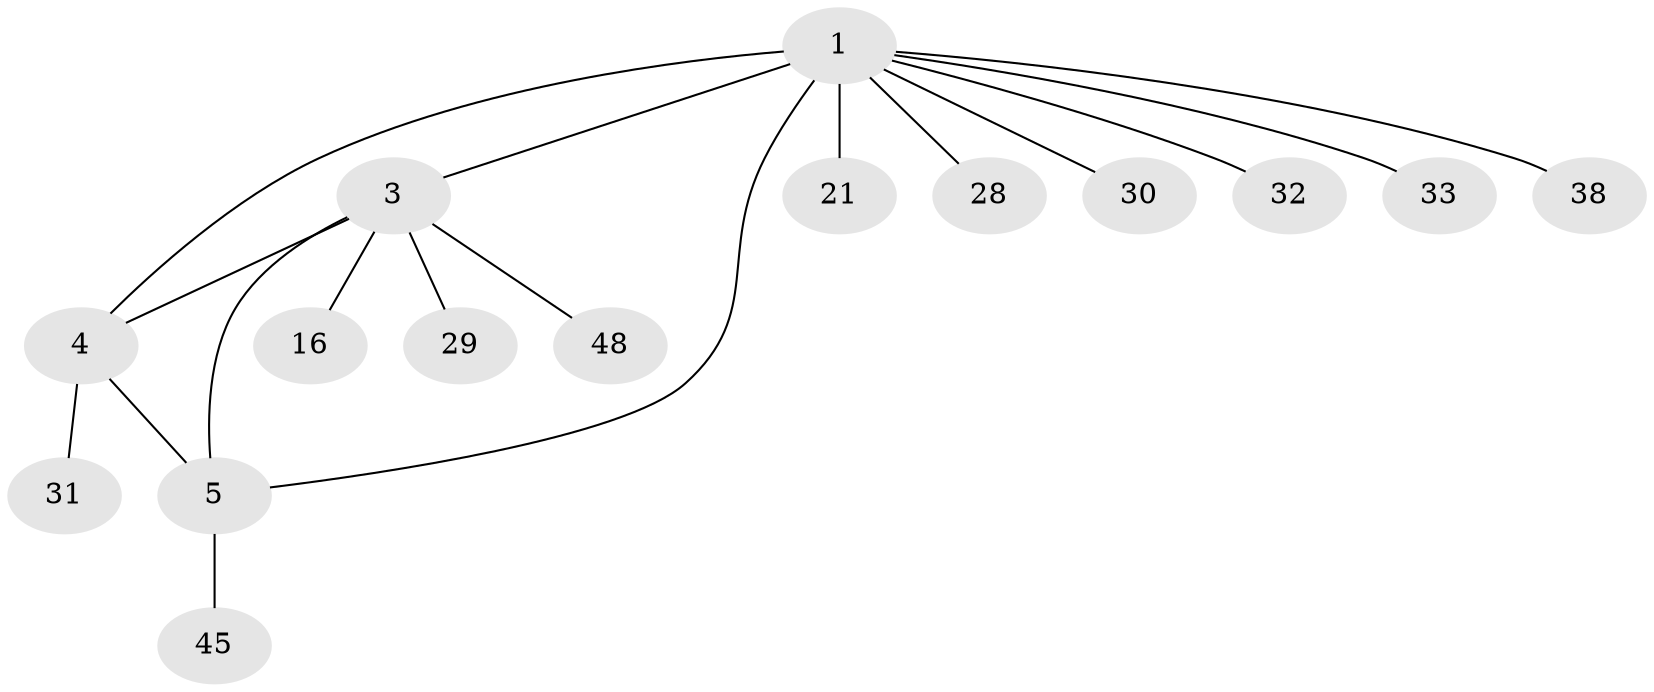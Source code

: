 // original degree distribution, {6: 0.07692307692307693, 5: 0.038461538461538464, 10: 0.019230769230769232, 2: 0.21153846153846154, 4: 0.07692307692307693, 1: 0.5384615384615384, 3: 0.038461538461538464}
// Generated by graph-tools (version 1.1) at 2025/19/03/04/25 18:19:53]
// undirected, 15 vertices, 17 edges
graph export_dot {
graph [start="1"]
  node [color=gray90,style=filled];
  1 [super="+37+14+20+2+23+22"];
  3 [super="+15+40+6+13"];
  4 [super="+24+35+10"];
  5 [super="+26+12+41+50+11"];
  16;
  21;
  28;
  29;
  30 [super="+36+46+49"];
  31;
  32;
  33;
  38;
  45;
  48;
  1 -- 33;
  1 -- 3;
  1 -- 4 [weight=2];
  1 -- 5 [weight=2];
  1 -- 38;
  1 -- 21;
  1 -- 28;
  1 -- 30;
  1 -- 32;
  3 -- 4;
  3 -- 16;
  3 -- 29;
  3 -- 48;
  3 -- 5;
  4 -- 5 [weight=2];
  4 -- 31;
  5 -- 45;
}
